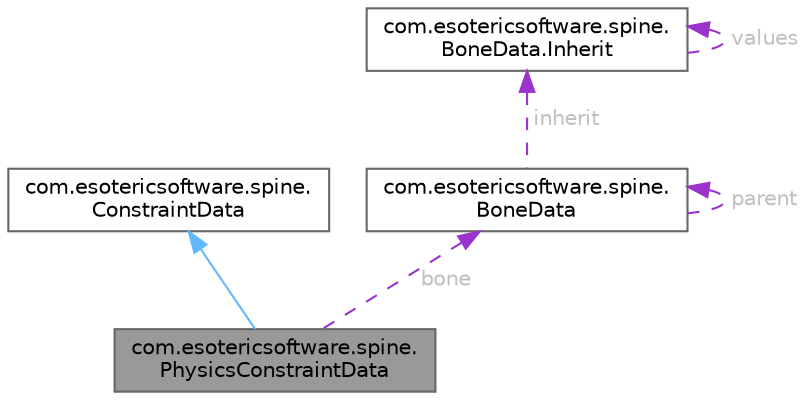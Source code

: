 digraph "com.esotericsoftware.spine.PhysicsConstraintData"
{
 // LATEX_PDF_SIZE
  bgcolor="transparent";
  edge [fontname=Helvetica,fontsize=10,labelfontname=Helvetica,labelfontsize=10];
  node [fontname=Helvetica,fontsize=10,shape=box,height=0.2,width=0.4];
  Node1 [id="Node000001",label="com.esotericsoftware.spine.\lPhysicsConstraintData",height=0.2,width=0.4,color="gray40", fillcolor="grey60", style="filled", fontcolor="black",tooltip=" "];
  Node2 -> Node1 [id="edge1_Node000001_Node000002",dir="back",color="steelblue1",style="solid",tooltip=" "];
  Node2 [id="Node000002",label="com.esotericsoftware.spine.\lConstraintData",height=0.2,width=0.4,color="gray40", fillcolor="white", style="filled",URL="$classcom_1_1esotericsoftware_1_1spine_1_1_constraint_data.html",tooltip=" "];
  Node3 -> Node1 [id="edge2_Node000001_Node000003",dir="back",color="darkorchid3",style="dashed",tooltip=" ",label=" bone",fontcolor="grey" ];
  Node3 [id="Node000003",label="com.esotericsoftware.spine.\lBoneData",height=0.2,width=0.4,color="gray40", fillcolor="white", style="filled",URL="$classcom_1_1esotericsoftware_1_1spine_1_1_bone_data.html",tooltip=" "];
  Node3 -> Node3 [id="edge3_Node000003_Node000003",dir="back",color="darkorchid3",style="dashed",tooltip=" ",label=" parent",fontcolor="grey" ];
  Node4 -> Node3 [id="edge4_Node000003_Node000004",dir="back",color="darkorchid3",style="dashed",tooltip=" ",label=" inherit",fontcolor="grey" ];
  Node4 [id="Node000004",label="com.esotericsoftware.spine.\lBoneData.Inherit",height=0.2,width=0.4,color="gray40", fillcolor="white", style="filled",URL="$enumcom_1_1esotericsoftware_1_1spine_1_1_bone_data_1_1_inherit.html",tooltip=" "];
  Node4 -> Node4 [id="edge5_Node000004_Node000004",dir="back",color="darkorchid3",style="dashed",tooltip=" ",label=" values",fontcolor="grey" ];
}

